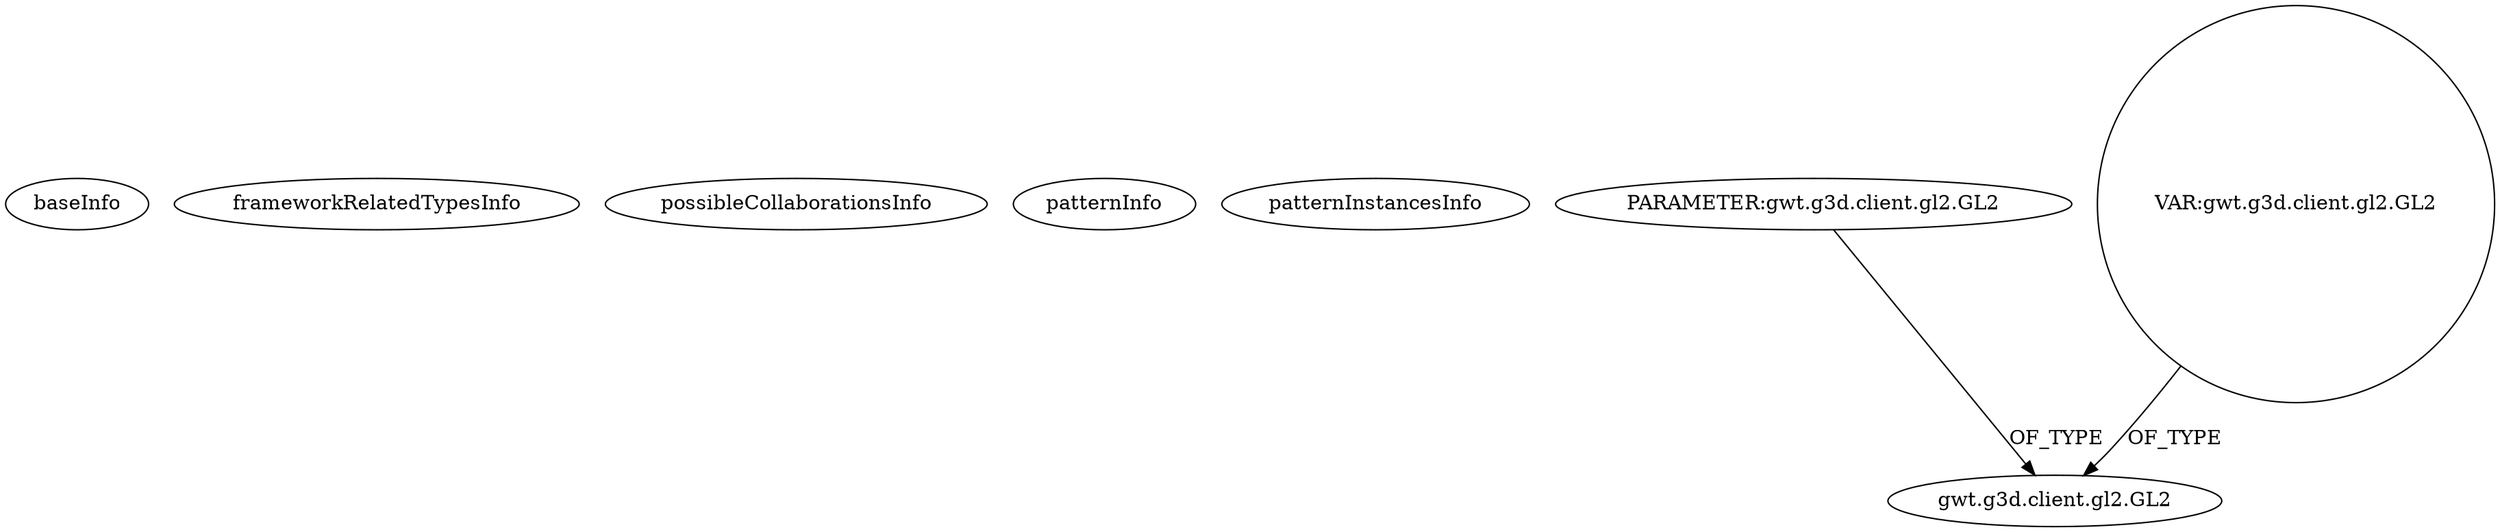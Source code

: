 digraph {
baseInfo[graphId=1927,category="pattern",isAnonymous=false,possibleRelation=false]
frameworkRelatedTypesInfo[]
possibleCollaborationsInfo[]
patternInfo[frequency=2.0,patternRootClient=null]
patternInstancesInfo[0="pkamenarsky-ocean~/pkamenarsky-ocean/ocean-master/src/gwt/g3d/client/shader/AbstractShader.java~AbstractShader~4319",1="pkamenarsky-ocean~/pkamenarsky-ocean/ocean-master/src/com/eleven/client/gl/GL_hl.java~GL_hl~4312"]
293[label="PARAMETER:gwt.g3d.client.gl2.GL2",vertexType="PARAMETER_DECLARATION",isFrameworkType=false]
21[label="gwt.g3d.client.gl2.GL2",vertexType="FRAMEWORK_INTERFACE_TYPE",isFrameworkType=false]
19[label="VAR:gwt.g3d.client.gl2.GL2",vertexType="VARIABLE_EXPRESION",isFrameworkType=false,shape=circle]
293->21[label="OF_TYPE"]
19->21[label="OF_TYPE"]
}
